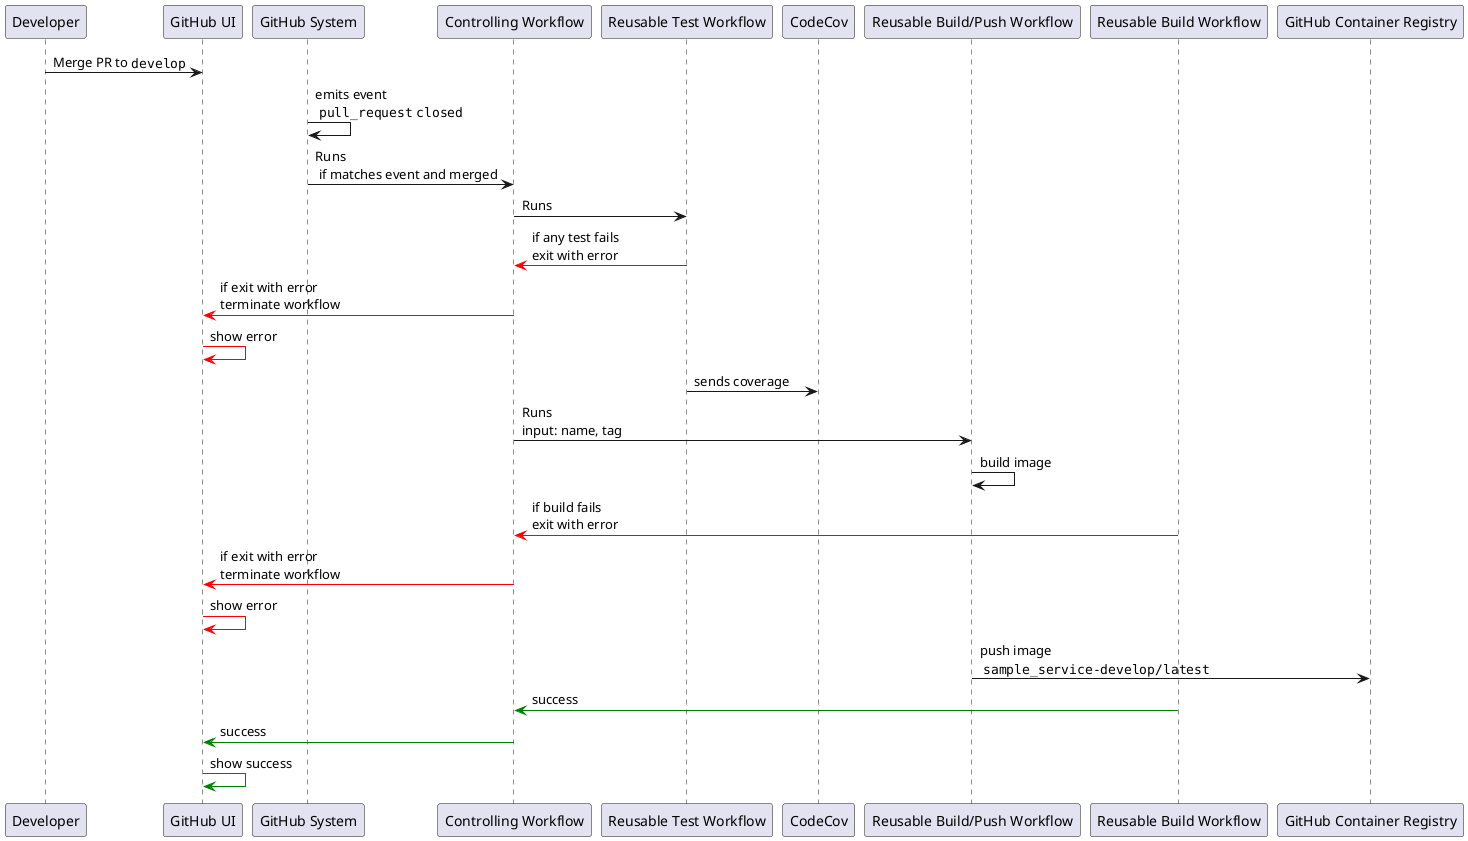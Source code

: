 @startuml

Developer -> "GitHub UI": Merge PR to ""develop""
"GitHub System" -> "GitHub System": emits event\n ""pull_request"" ""closed""
"GitHub System" -> "Controlling Workflow": Runs\n if matches event and merged
"Controlling Workflow" -> "Reusable Test Workflow": Runs
"Reusable Test Workflow" -[#red]> "Controlling Workflow" : if any test fails\nexit with error
"Controlling Workflow" -[#red]> "GitHub UI": if exit with error\nterminate workflow
"GitHub UI" -[#red]> "GitHub UI": show error
"Reusable Test Workflow" -> "CodeCov": sends coverage
"Controlling Workflow" -> "Reusable Build/Push Workflow": Runs\ninput: name, tag
"Reusable Build/Push Workflow" -> "Reusable Build/Push Workflow": build image
"Reusable Build Workflow" -[#red]> "Controlling Workflow": if build fails\nexit with error
"Controlling Workflow" -[#red]> "GitHub UI": if exit with error\nterminate workflow
"GitHub UI" -[#red]> "GitHub UI": show error
"Reusable Build/Push Workflow" -> "GitHub Container Registry": push image\n ""sample_service-develop/latest""
"Reusable Build Workflow" -[#green]> "Controlling Workflow":success
"Controlling Workflow" -[#green]> "GitHub UI":success
"GitHub UI" -[#green]> "GitHub UI": show success

@enduml